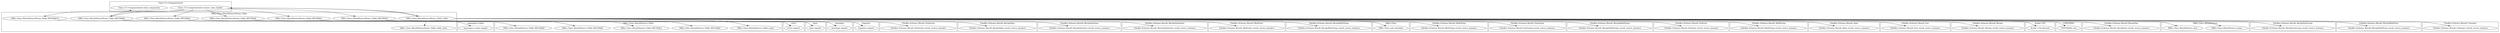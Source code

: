 digraph {
graph [overlap=false]
subgraph cluster_DBIx_Class_ResultSourceProxy_Table {
	label="DBIx::Class::ResultSourceProxy::Table";
	"DBIx::Class::ResultSourceProxy::Table::table_class";
	"DBIx::Class::ResultSourceProxy::Table::BEGIN@10";
	"DBIx::Class::ResultSourceProxy::Table::BEGIN@8";
	"DBIx::Class::ResultSourceProxy::Table::BEGIN@3";
	"DBIx::Class::ResultSourceProxy::Table::BEGIN@6";
	"DBIx::Class::ResultSourceProxy::Table::BEGIN@4";
	"DBIx::Class::ResultSourceProxy::Table::BEGIN@9";
	"DBIx::Class::ResultSourceProxy::Table::table";
}
subgraph cluster_FibeRio_Schema_Result_Substrate {
	label="FibeRio::Schema::Result::Substrate";
	"FibeRio::Schema::Result::Substrate::result_source_instance";
}
subgraph cluster_FibeRio_Schema_Result_RecipeSpin {
	label="FibeRio::Schema::Result::RecipeSpin";
	"FibeRio::Schema::Result::RecipeSpin::result_source_instance";
}
subgraph cluster_FibeRio_Schema_Result_RecipeSolution {
	label="FibeRio::Schema::Result::RecipeSolution";
	"FibeRio::Schema::Result::RecipeSolution::result_source_instance";
}
subgraph cluster_warnings {
	label="warnings";
	"warnings::import";
}
subgraph cluster_base {
	label="base";
	"base::import";
}
subgraph cluster_strict {
	label="strict";
	"strict::import";
}
subgraph cluster_FibeRio_Schema_Result_RecipeSubstrate {
	label="FibeRio::Schema::Result::RecipeSubstrate";
	"FibeRio::Schema::Result::RecipeSubstrate::result_source_instance";
}
subgraph cluster_FibeRio_Schema_Result_MeltZone {
	label="FibeRio::Schema::Result::MeltZone";
	"FibeRio::Schema::Result::MeltZone::result_source_instance";
}
subgraph cluster_FibeRio_Schema_Result_RecipeMeltTemp {
	label="FibeRio::Schema::Result::RecipeMeltTemp";
	"FibeRio::Schema::Result::RecipeMeltTemp::result_source_instance";
}
subgraph cluster_DBIx_Class {
	label="DBIx::Class";
	"DBIx::Class::mk_classdata";
}
subgraph cluster_Exporter {
	label="Exporter";
	"Exporter::import";
}
subgraph cluster_FibeRio_Schema_Result_MeltTemp {
	label="FibeRio::Schema::Result::MeltTemp";
	"FibeRio::Schema::Result::MeltTemp::result_source_instance";
}
subgraph cluster_Class_C3_Componentised {
	label="Class::C3::Componentised";
	"Class::C3::Componentised::load_components";
	"Class::C3::Componentised::ensure_class_loaded";
}
subgraph cluster_FibeRio_Schema_Result_FanGroup {
	label="FibeRio::Schema::Result::FanGroup";
	"FibeRio::Schema::Result::FanGroup::result_source_instance";
}
subgraph cluster_FibeRio_Schema_Result_RecipeMeltPump {
	label="FibeRio::Schema::Result::RecipeMeltPump";
	"FibeRio::Schema::Result::RecipeMeltPump::result_source_instance";
}
subgraph cluster_DBIx_Class_ResultSource_Table {
	label="DBIx::Class::ResultSource::Table";
	"DBIx::Class::ResultSource::Table::BEGIN@4";
	"DBIx::Class::ResultSource::Table::name";
	"DBIx::Class::ResultSource::Table::BEGIN@6";
	"DBIx::Class::ResultSource::Table::BEGIN@3";
	"DBIx::Class::ResultSource::Table::BEGIN@8";
}
subgraph cluster_FibeRio_Schema_Result_Solution {
	label="FibeRio::Schema::Result::Solution";
	"FibeRio::Schema::Result::Solution::result_source_instance";
}
subgraph cluster_FibeRio_Schema_Result_MeltPump {
	label="FibeRio::Schema::Result::MeltPump";
	"FibeRio::Schema::Result::MeltPump::result_source_instance";
}
subgraph cluster_FibeRio_Schema_Result_Spin {
	label="FibeRio::Schema::Result::Spin";
	"FibeRio::Schema::Result::Spin::result_source_instance";
}
subgraph cluster_FibeRio_Schema_Result_Fan {
	label="FibeRio::Schema::Result::Fan";
	"FibeRio::Schema::Result::Fan::result_source_instance";
}
subgraph cluster_FibeRio_Schema_Result_Recipe {
	label="FibeRio::Schema::Result::Recipe";
	"FibeRio::Schema::Result::Recipe::result_source_instance";
}
subgraph cluster_Scalar_Util {
	label="Scalar::Util";
	"Scalar::Util::blessed";
}
subgraph cluster_UNIVERSAL {
	label="UNIVERSAL";
	"UNIVERSAL::can";
}
subgraph cluster_FibeRio_Schema_Result_RecipeFan {
	label="FibeRio::Schema::Result::RecipeFan";
	"FibeRio::Schema::Result::RecipeFan::result_source_instance";
}
subgraph cluster_DBIx_Class_ResultSource {
	label="DBIx::Class::ResultSource";
	"DBIx::Class::ResultSource::name";
	"DBIx::Class::ResultSource::new";
}
subgraph cluster_FibeRio_Schema_Result_RecipeFanGroup {
	label="FibeRio::Schema::Result::RecipeFanGroup";
	"FibeRio::Schema::Result::RecipeFanGroup::result_source_instance";
}
subgraph cluster_FibeRio_Schema_Result_RecipeMeltZone {
	label="FibeRio::Schema::Result::RecipeMeltZone";
	"FibeRio::Schema::Result::RecipeMeltZone::result_source_instance";
}
subgraph cluster_namespace_clean {
	label="namespace::clean";
	"namespace::clean::import";
}
subgraph cluster_FibeRio_Schema_Result_Chamber {
	label="FibeRio::Schema::Result::Chamber";
	"FibeRio::Schema::Result::Chamber::result_source_instance";
}
"Class::C3::Componentised::ensure_class_loaded" -> "DBIx::Class::ResultSourceProxy::Table::BEGIN@6";
"DBIx::Class::ResultSourceProxy::Table::table" -> "FibeRio::Schema::Result::RecipeMeltPump::result_source_instance";
"DBIx::Class::ResultSourceProxy::Table::table" -> "DBIx::Class::ResultSource::new";
"DBIx::Class::ResultSourceProxy::Table::table" -> "FibeRio::Schema::Result::Recipe::result_source_instance";
"DBIx::Class::ResultSourceProxy::Table::table" -> "FibeRio::Schema::Result::RecipeSubstrate::result_source_instance";
"DBIx::Class::ResultSourceProxy::Table::BEGIN@9" -> "Exporter::import";
"DBIx::Class::ResultSourceProxy::Table::BEGIN@8" -> "DBIx::Class::ResultSource::Table::BEGIN@8";
"Class::C3::Componentised::ensure_class_loaded" -> "DBIx::Class::ResultSourceProxy::Table::table";
"DBIx::Class::ResultSourceProxy::Table::table" -> "FibeRio::Schema::Result::RecipeSpin::result_source_instance";
"DBIx::Class::ResultSourceProxy::Table::table" -> "FibeRio::Schema::Result::MeltPump::result_source_instance";
"Class::C3::Componentised::ensure_class_loaded" -> "DBIx::Class::ResultSourceProxy::Table::BEGIN@8";
"DBIx::Class::ResultSourceProxy::Table::table" -> "Scalar::Util::blessed";
"DBIx::Class::ResultSourceProxy::Table::table" -> "FibeRio::Schema::Result::Solution::result_source_instance";
"DBIx::Class::ResultSourceProxy::Table::table" -> "Class::C3::Componentised::ensure_class_loaded";
"DBIx::Class::ResultSourceProxy::Table::BEGIN@8" -> "DBIx::Class::ResultSource::Table::BEGIN@3";
"DBIx::Class::ResultSourceProxy::Table::table" -> "FibeRio::Schema::Result::Substrate::result_source_instance";
"Class::C3::Componentised::ensure_class_loaded" -> "DBIx::Class::ResultSourceProxy::Table::BEGIN@3";
"DBIx::Class::ResultSourceProxy::Table::table" -> "DBIx::Class::ResultSource::Table::name";
"DBIx::Class::ResultSourceProxy::Table::table" -> "FibeRio::Schema::Result::Chamber::result_source_instance";
"Class::C3::Componentised::ensure_class_loaded" -> "DBIx::Class::ResultSourceProxy::Table::BEGIN@9";
"DBIx::Class::ResultSourceProxy::Table::table" -> "UNIVERSAL::can";
"DBIx::Class::ResultSourceProxy::Table::table" -> "FibeRio::Schema::Result::Spin::result_source_instance";
"DBIx::Class::ResultSourceProxy::Table::table" -> "FibeRio::Schema::Result::MeltZone::result_source_instance";
"DBIx::Class::ResultSourceProxy::Table::BEGIN@6" -> "base::import";
"DBIx::Class::ResultSourceProxy::Table::table" -> "FibeRio::Schema::Result::RecipeFanGroup::result_source_instance";
"DBIx::Class::ResultSourceProxy::Table::table" -> "DBIx::Class::ResultSourceProxy::Table::table_class";
"DBIx::Class::ResultSourceProxy::Table::BEGIN@4" -> "warnings::import";
"DBIx::Class::ResultSourceProxy::Table::table" -> "DBIx::Class::ResultSource::name";
"DBIx::Class::ResultSourceProxy::Table::BEGIN@8" -> "DBIx::Class::ResultSource::Table::BEGIN@6";
"DBIx::Class::ResultSourceProxy::Table::table" -> "DBIx::Class::mk_classdata";
"DBIx::Class::ResultSourceProxy::Table::BEGIN@8" -> "DBIx::Class::ResultSource::Table::BEGIN@4";
"DBIx::Class::ResultSourceProxy::Table::table" -> "FibeRio::Schema::Result::MeltTemp::result_source_instance";
"DBIx::Class::ResultSourceProxy::Table::table" -> "FibeRio::Schema::Result::RecipeMeltZone::result_source_instance";
"DBIx::Class::ResultSourceProxy::Table::table" -> "FibeRio::Schema::Result::RecipeMeltTemp::result_source_instance";
"DBIx::Class::ResultSourceProxy::Table::table" -> "FibeRio::Schema::Result::FanGroup::result_source_instance";
"DBIx::Class::ResultSourceProxy::Table::table" -> "FibeRio::Schema::Result::RecipeSolution::result_source_instance";
"DBIx::Class::ResultSourceProxy::Table::table" -> "FibeRio::Schema::Result::Fan::result_source_instance";
"Class::C3::Componentised::ensure_class_loaded" -> "DBIx::Class::ResultSourceProxy::Table::BEGIN@10";
"DBIx::Class::ResultSourceProxy::Table::BEGIN@8" -> "Class::C3::Componentised::load_components";
"DBIx::Class::ResultSourceProxy::Table::table" -> "FibeRio::Schema::Result::RecipeFan::result_source_instance";
"DBIx::Class::ResultSourceProxy::Table::BEGIN@10" -> "namespace::clean::import";
"Class::C3::Componentised::ensure_class_loaded" -> "DBIx::Class::ResultSourceProxy::Table::BEGIN@4";
"DBIx::Class::ResultSourceProxy::Table::BEGIN@3" -> "strict::import";
}
